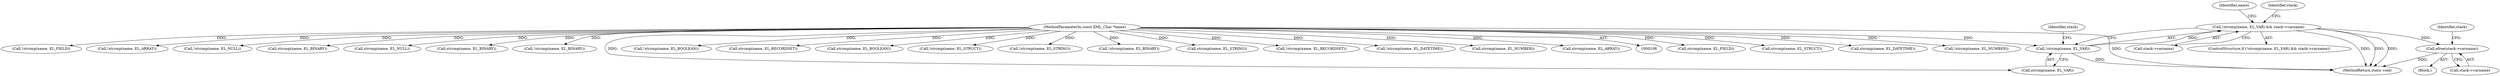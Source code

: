 digraph "0_php-src_698a691724c0a949295991e5df091ce16f899e02?w=1@API" {
"1000539" [label="(Call,!strcmp(name, EL_VAR) && stack->varname)"];
"1000540" [label="(Call,!strcmp(name, EL_VAR))"];
"1000110" [label="(MethodParameterIn,const XML_Char *name)"];
"1000548" [label="(Call,efree(stack->varname))"];
"1000145" [label="(Call,!strcmp(name, EL_BOOLEAN))"];
"1000166" [label="(Call,strcmp(name, EL_RECORDSET))"];
"1000547" [label="(Block,)"];
"1000554" [label="(Identifier,stack)"];
"1000146" [label="(Call,strcmp(name, EL_BOOLEAN))"];
"1000560" [label="(Call,strcmp(name, EL_FIELD))"];
"1000161" [label="(Call,strcmp(name, EL_STRUCT))"];
"1000175" [label="(Call,strcmp(name, EL_DATETIME))"];
"1000140" [label="(Call,!strcmp(name, EL_NUMBER))"];
"1000559" [label="(Call,!strcmp(name, EL_FIELD))"];
"1000541" [label="(Call,strcmp(name, EL_VAR))"];
"1000155" [label="(Call,!strcmp(name, EL_ARRAY))"];
"1000544" [label="(Call,stack->varname)"];
"1000150" [label="(Call,!strcmp(name, EL_NULL))"];
"1000214" [label="(Call,strcmp(name, EL_BINARY))"];
"1000151" [label="(Call,strcmp(name, EL_NULL))"];
"1000171" [label="(Call,strcmp(name, EL_BINARY))"];
"1000545" [label="(Identifier,stack)"];
"1000213" [label="(Call,!strcmp(name, EL_BINARY))"];
"1000577" [label="(MethodReturn,static void)"];
"1000160" [label="(Call,!strcmp(name, EL_STRUCT))"];
"1000538" [label="(ControlStructure,if (!strcmp(name, EL_VAR) && stack->varname))"];
"1000135" [label="(Call,!strcmp(name, EL_STRING))"];
"1000170" [label="(Call,!strcmp(name, EL_BINARY))"];
"1000548" [label="(Call,efree(stack->varname))"];
"1000136" [label="(Call,strcmp(name, EL_STRING))"];
"1000165" [label="(Call,!strcmp(name, EL_RECORDSET))"];
"1000174" [label="(Call,!strcmp(name, EL_DATETIME))"];
"1000561" [label="(Identifier,name)"];
"1000539" [label="(Call,!strcmp(name, EL_VAR) && stack->varname)"];
"1000549" [label="(Call,stack->varname)"];
"1000141" [label="(Call,strcmp(name, EL_NUMBER))"];
"1000156" [label="(Call,strcmp(name, EL_ARRAY))"];
"1000540" [label="(Call,!strcmp(name, EL_VAR))"];
"1000550" [label="(Identifier,stack)"];
"1000110" [label="(MethodParameterIn,const XML_Char *name)"];
"1000539" -> "1000538"  [label="AST: "];
"1000539" -> "1000540"  [label="CFG: "];
"1000539" -> "1000544"  [label="CFG: "];
"1000540" -> "1000539"  [label="AST: "];
"1000544" -> "1000539"  [label="AST: "];
"1000550" -> "1000539"  [label="CFG: "];
"1000561" -> "1000539"  [label="CFG: "];
"1000539" -> "1000577"  [label="DDG: "];
"1000539" -> "1000577"  [label="DDG: "];
"1000539" -> "1000577"  [label="DDG: "];
"1000540" -> "1000539"  [label="DDG: "];
"1000539" -> "1000548"  [label="DDG: "];
"1000540" -> "1000541"  [label="CFG: "];
"1000541" -> "1000540"  [label="AST: "];
"1000545" -> "1000540"  [label="CFG: "];
"1000540" -> "1000577"  [label="DDG: "];
"1000110" -> "1000540"  [label="DDG: "];
"1000110" -> "1000108"  [label="AST: "];
"1000110" -> "1000577"  [label="DDG: "];
"1000110" -> "1000135"  [label="DDG: "];
"1000110" -> "1000136"  [label="DDG: "];
"1000110" -> "1000140"  [label="DDG: "];
"1000110" -> "1000141"  [label="DDG: "];
"1000110" -> "1000145"  [label="DDG: "];
"1000110" -> "1000146"  [label="DDG: "];
"1000110" -> "1000150"  [label="DDG: "];
"1000110" -> "1000151"  [label="DDG: "];
"1000110" -> "1000155"  [label="DDG: "];
"1000110" -> "1000156"  [label="DDG: "];
"1000110" -> "1000160"  [label="DDG: "];
"1000110" -> "1000161"  [label="DDG: "];
"1000110" -> "1000165"  [label="DDG: "];
"1000110" -> "1000166"  [label="DDG: "];
"1000110" -> "1000170"  [label="DDG: "];
"1000110" -> "1000171"  [label="DDG: "];
"1000110" -> "1000174"  [label="DDG: "];
"1000110" -> "1000175"  [label="DDG: "];
"1000110" -> "1000213"  [label="DDG: "];
"1000110" -> "1000214"  [label="DDG: "];
"1000110" -> "1000541"  [label="DDG: "];
"1000110" -> "1000559"  [label="DDG: "];
"1000110" -> "1000560"  [label="DDG: "];
"1000548" -> "1000547"  [label="AST: "];
"1000548" -> "1000549"  [label="CFG: "];
"1000549" -> "1000548"  [label="AST: "];
"1000554" -> "1000548"  [label="CFG: "];
"1000548" -> "1000577"  [label="DDG: "];
}
